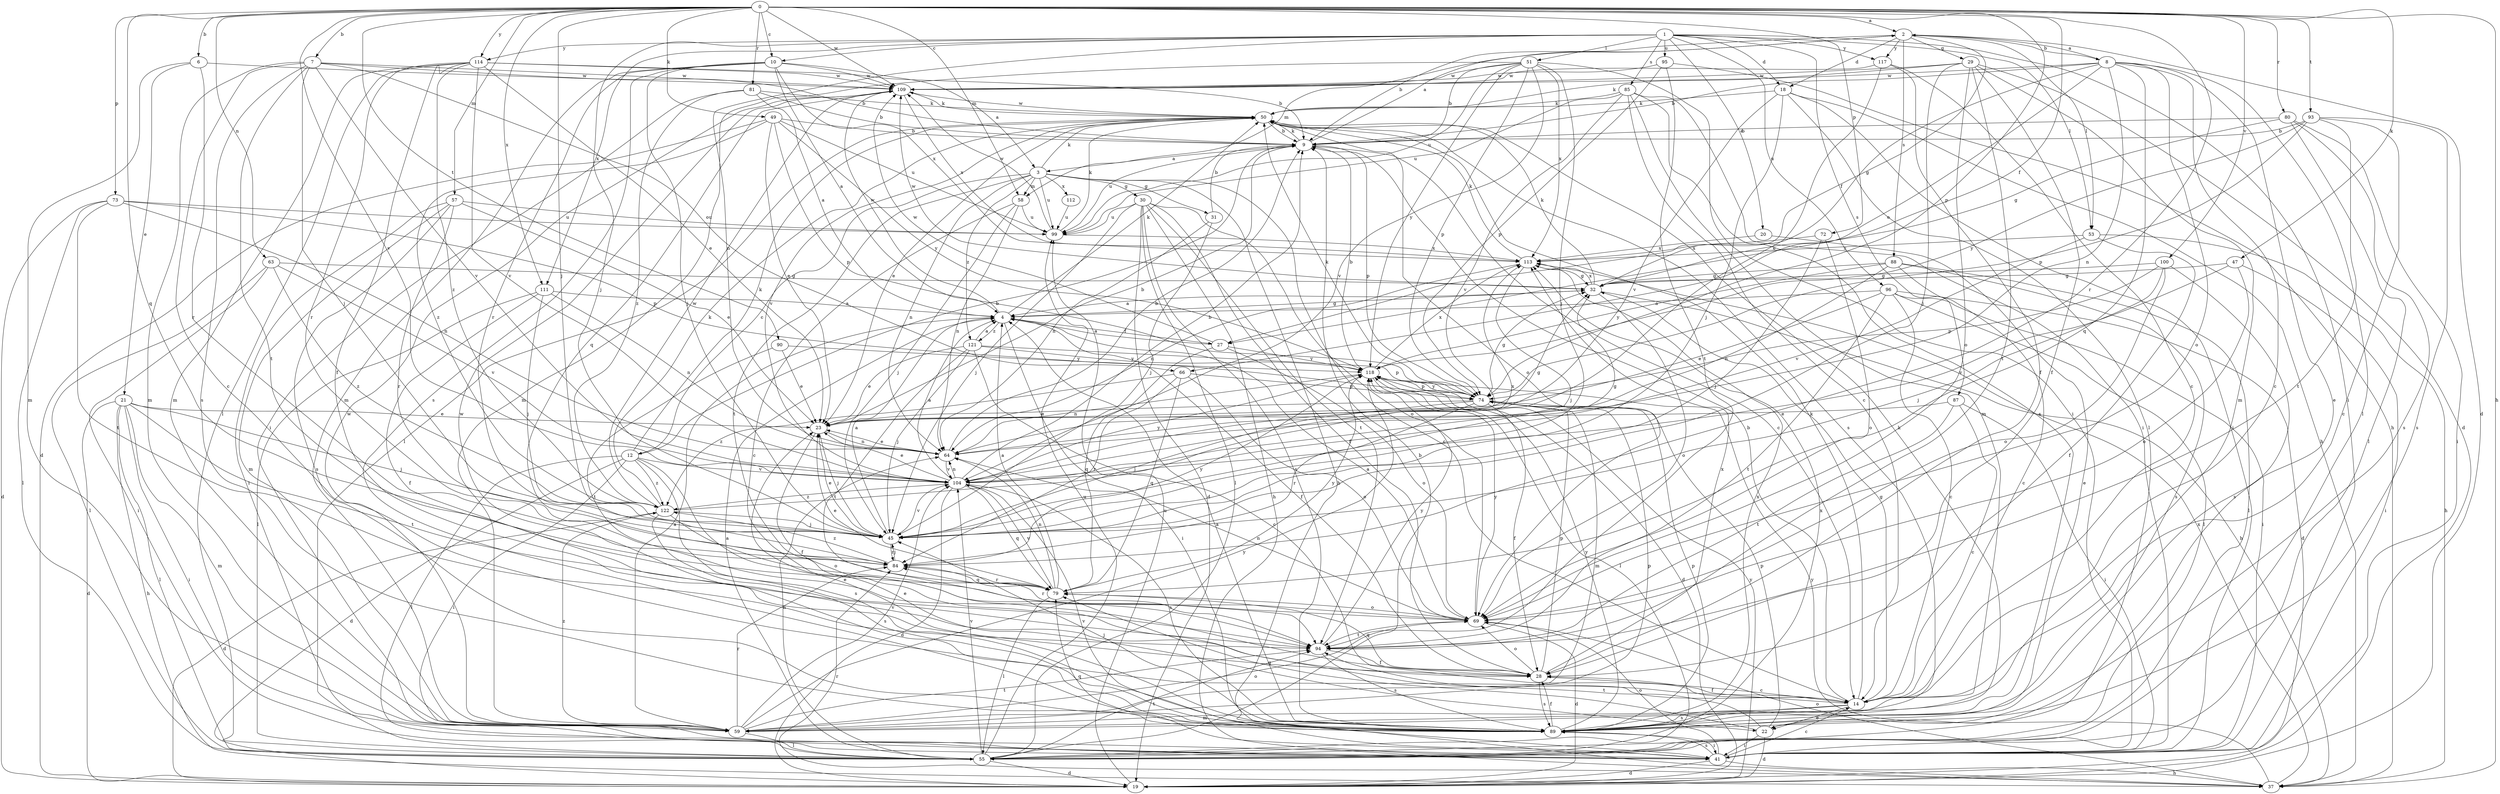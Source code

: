 strict digraph  {
0;
1;
2;
3;
4;
6;
7;
8;
9;
10;
12;
14;
18;
19;
20;
21;
22;
23;
27;
28;
29;
30;
31;
32;
37;
41;
45;
47;
49;
50;
51;
53;
55;
57;
58;
59;
63;
64;
66;
69;
72;
73;
74;
79;
80;
81;
84;
85;
87;
88;
89;
90;
93;
94;
95;
96;
99;
100;
104;
109;
111;
112;
113;
114;
117;
118;
121;
122;
0 -> 2  [label=a];
0 -> 6  [label=b];
0 -> 7  [label=b];
0 -> 10  [label=c];
0 -> 27  [label=f];
0 -> 37  [label=h];
0 -> 45  [label=j];
0 -> 47  [label=k];
0 -> 49  [label=k];
0 -> 57  [label=m];
0 -> 58  [label=m];
0 -> 63  [label=n];
0 -> 72  [label=p];
0 -> 73  [label=p];
0 -> 74  [label=p];
0 -> 79  [label=q];
0 -> 80  [label=r];
0 -> 81  [label=r];
0 -> 84  [label=r];
0 -> 90  [label=t];
0 -> 93  [label=t];
0 -> 100  [label=v];
0 -> 104  [label=v];
0 -> 109  [label=w];
0 -> 111  [label=x];
0 -> 114  [label=y];
1 -> 10  [label=c];
1 -> 18  [label=d];
1 -> 20  [label=e];
1 -> 41  [label=i];
1 -> 45  [label=j];
1 -> 51  [label=l];
1 -> 53  [label=l];
1 -> 64  [label=n];
1 -> 85  [label=s];
1 -> 87  [label=s];
1 -> 95  [label=u];
1 -> 96  [label=u];
1 -> 111  [label=x];
1 -> 114  [label=y];
1 -> 117  [label=y];
2 -> 8  [label=b];
2 -> 9  [label=b];
2 -> 18  [label=d];
2 -> 19  [label=d];
2 -> 27  [label=f];
2 -> 29  [label=g];
2 -> 53  [label=l];
2 -> 58  [label=m];
2 -> 88  [label=s];
2 -> 117  [label=y];
3 -> 12  [label=c];
3 -> 14  [label=c];
3 -> 30  [label=g];
3 -> 31  [label=g];
3 -> 37  [label=h];
3 -> 50  [label=k];
3 -> 58  [label=m];
3 -> 64  [label=n];
3 -> 94  [label=t];
3 -> 99  [label=u];
3 -> 112  [label=x];
3 -> 121  [label=z];
4 -> 27  [label=f];
4 -> 28  [label=f];
4 -> 32  [label=g];
4 -> 41  [label=i];
4 -> 50  [label=k];
4 -> 109  [label=w];
4 -> 121  [label=z];
6 -> 21  [label=e];
6 -> 59  [label=m];
6 -> 84  [label=r];
6 -> 109  [label=w];
7 -> 9  [label=b];
7 -> 14  [label=c];
7 -> 45  [label=j];
7 -> 59  [label=m];
7 -> 66  [label=o];
7 -> 89  [label=s];
7 -> 94  [label=t];
7 -> 104  [label=v];
7 -> 109  [label=w];
8 -> 2  [label=a];
8 -> 9  [label=b];
8 -> 14  [label=c];
8 -> 22  [label=e];
8 -> 32  [label=g];
8 -> 55  [label=l];
8 -> 64  [label=n];
8 -> 66  [label=o];
8 -> 69  [label=o];
8 -> 79  [label=q];
8 -> 109  [label=w];
9 -> 2  [label=a];
9 -> 3  [label=a];
9 -> 14  [label=c];
9 -> 50  [label=k];
9 -> 74  [label=p];
9 -> 99  [label=u];
10 -> 3  [label=a];
10 -> 4  [label=a];
10 -> 45  [label=j];
10 -> 59  [label=m];
10 -> 84  [label=r];
10 -> 89  [label=s];
10 -> 109  [label=w];
10 -> 113  [label=x];
12 -> 9  [label=b];
12 -> 19  [label=d];
12 -> 22  [label=e];
12 -> 41  [label=i];
12 -> 50  [label=k];
12 -> 55  [label=l];
12 -> 89  [label=s];
12 -> 104  [label=v];
12 -> 122  [label=z];
14 -> 9  [label=b];
14 -> 22  [label=e];
14 -> 28  [label=f];
14 -> 32  [label=g];
14 -> 50  [label=k];
14 -> 59  [label=m];
14 -> 89  [label=s];
18 -> 37  [label=h];
18 -> 41  [label=i];
18 -> 45  [label=j];
18 -> 50  [label=k];
18 -> 55  [label=l];
18 -> 104  [label=v];
19 -> 99  [label=u];
19 -> 118  [label=y];
20 -> 22  [label=e];
20 -> 113  [label=x];
21 -> 19  [label=d];
21 -> 23  [label=e];
21 -> 37  [label=h];
21 -> 41  [label=i];
21 -> 45  [label=j];
21 -> 55  [label=l];
21 -> 59  [label=m];
21 -> 94  [label=t];
22 -> 19  [label=d];
22 -> 41  [label=i];
22 -> 74  [label=p];
22 -> 79  [label=q];
22 -> 94  [label=t];
23 -> 9  [label=b];
23 -> 28  [label=f];
23 -> 45  [label=j];
23 -> 64  [label=n];
27 -> 4  [label=a];
27 -> 69  [label=o];
27 -> 79  [label=q];
27 -> 109  [label=w];
27 -> 118  [label=y];
28 -> 14  [label=c];
28 -> 69  [label=o];
28 -> 74  [label=p];
28 -> 79  [label=q];
28 -> 89  [label=s];
28 -> 113  [label=x];
29 -> 19  [label=d];
29 -> 28  [label=f];
29 -> 45  [label=j];
29 -> 50  [label=k];
29 -> 59  [label=m];
29 -> 69  [label=o];
29 -> 94  [label=t];
29 -> 109  [label=w];
30 -> 19  [label=d];
30 -> 28  [label=f];
30 -> 37  [label=h];
30 -> 45  [label=j];
30 -> 55  [label=l];
30 -> 69  [label=o];
30 -> 89  [label=s];
30 -> 94  [label=t];
30 -> 99  [label=u];
31 -> 9  [label=b];
31 -> 45  [label=j];
31 -> 64  [label=n];
32 -> 4  [label=a];
32 -> 37  [label=h];
32 -> 50  [label=k];
32 -> 69  [label=o];
32 -> 109  [label=w];
32 -> 113  [label=x];
37 -> 69  [label=o];
37 -> 84  [label=r];
37 -> 113  [label=x];
37 -> 118  [label=y];
41 -> 14  [label=c];
41 -> 19  [label=d];
41 -> 37  [label=h];
41 -> 69  [label=o];
41 -> 79  [label=q];
41 -> 89  [label=s];
41 -> 104  [label=v];
45 -> 4  [label=a];
45 -> 23  [label=e];
45 -> 84  [label=r];
45 -> 104  [label=v];
47 -> 32  [label=g];
47 -> 41  [label=i];
47 -> 69  [label=o];
47 -> 104  [label=v];
49 -> 9  [label=b];
49 -> 19  [label=d];
49 -> 23  [label=e];
49 -> 74  [label=p];
49 -> 99  [label=u];
49 -> 118  [label=y];
49 -> 122  [label=z];
50 -> 9  [label=b];
50 -> 23  [label=e];
50 -> 55  [label=l];
50 -> 69  [label=o];
50 -> 89  [label=s];
50 -> 104  [label=v];
50 -> 109  [label=w];
51 -> 9  [label=b];
51 -> 41  [label=i];
51 -> 45  [label=j];
51 -> 59  [label=m];
51 -> 74  [label=p];
51 -> 99  [label=u];
51 -> 104  [label=v];
51 -> 109  [label=w];
51 -> 113  [label=x];
51 -> 118  [label=y];
53 -> 28  [label=f];
53 -> 37  [label=h];
53 -> 104  [label=v];
53 -> 113  [label=x];
55 -> 4  [label=a];
55 -> 9  [label=b];
55 -> 19  [label=d];
55 -> 64  [label=n];
55 -> 94  [label=t];
55 -> 99  [label=u];
55 -> 104  [label=v];
55 -> 113  [label=x];
57 -> 23  [label=e];
57 -> 41  [label=i];
57 -> 59  [label=m];
57 -> 84  [label=r];
57 -> 89  [label=s];
57 -> 99  [label=u];
58 -> 14  [label=c];
58 -> 45  [label=j];
58 -> 64  [label=n];
58 -> 99  [label=u];
59 -> 4  [label=a];
59 -> 55  [label=l];
59 -> 69  [label=o];
59 -> 74  [label=p];
59 -> 84  [label=r];
59 -> 94  [label=t];
59 -> 104  [label=v];
59 -> 109  [label=w];
59 -> 118  [label=y];
59 -> 122  [label=z];
63 -> 32  [label=g];
63 -> 41  [label=i];
63 -> 55  [label=l];
63 -> 104  [label=v];
63 -> 122  [label=z];
64 -> 9  [label=b];
64 -> 23  [label=e];
64 -> 32  [label=g];
64 -> 104  [label=v];
66 -> 69  [label=o];
66 -> 74  [label=p];
66 -> 79  [label=q];
66 -> 84  [label=r];
66 -> 122  [label=z];
69 -> 4  [label=a];
69 -> 19  [label=d];
69 -> 64  [label=n];
69 -> 84  [label=r];
69 -> 94  [label=t];
69 -> 118  [label=y];
72 -> 45  [label=j];
72 -> 69  [label=o];
72 -> 113  [label=x];
73 -> 19  [label=d];
73 -> 55  [label=l];
73 -> 64  [label=n];
73 -> 74  [label=p];
73 -> 94  [label=t];
73 -> 99  [label=u];
74 -> 23  [label=e];
74 -> 28  [label=f];
74 -> 32  [label=g];
74 -> 45  [label=j];
74 -> 50  [label=k];
74 -> 59  [label=m];
74 -> 84  [label=r];
74 -> 118  [label=y];
79 -> 4  [label=a];
79 -> 23  [label=e];
79 -> 55  [label=l];
79 -> 64  [label=n];
79 -> 69  [label=o];
79 -> 84  [label=r];
79 -> 104  [label=v];
79 -> 118  [label=y];
80 -> 9  [label=b];
80 -> 32  [label=g];
80 -> 41  [label=i];
80 -> 55  [label=l];
80 -> 89  [label=s];
81 -> 4  [label=a];
81 -> 9  [label=b];
81 -> 41  [label=i];
81 -> 50  [label=k];
81 -> 122  [label=z];
84 -> 45  [label=j];
84 -> 79  [label=q];
84 -> 118  [label=y];
84 -> 122  [label=z];
85 -> 14  [label=c];
85 -> 41  [label=i];
85 -> 50  [label=k];
85 -> 59  [label=m];
85 -> 89  [label=s];
85 -> 99  [label=u];
85 -> 104  [label=v];
87 -> 14  [label=c];
87 -> 23  [label=e];
87 -> 41  [label=i];
87 -> 94  [label=t];
88 -> 14  [label=c];
88 -> 32  [label=g];
88 -> 55  [label=l];
88 -> 64  [label=n];
88 -> 89  [label=s];
88 -> 118  [label=y];
89 -> 4  [label=a];
89 -> 23  [label=e];
89 -> 28  [label=f];
89 -> 41  [label=i];
89 -> 45  [label=j];
89 -> 50  [label=k];
89 -> 74  [label=p];
89 -> 109  [label=w];
89 -> 113  [label=x];
89 -> 118  [label=y];
90 -> 23  [label=e];
90 -> 94  [label=t];
90 -> 118  [label=y];
93 -> 9  [label=b];
93 -> 14  [label=c];
93 -> 74  [label=p];
93 -> 89  [label=s];
93 -> 94  [label=t];
93 -> 118  [label=y];
94 -> 28  [label=f];
94 -> 89  [label=s];
94 -> 118  [label=y];
95 -> 37  [label=h];
95 -> 74  [label=p];
95 -> 94  [label=t];
95 -> 109  [label=w];
96 -> 4  [label=a];
96 -> 14  [label=c];
96 -> 19  [label=d];
96 -> 23  [label=e];
96 -> 41  [label=i];
96 -> 55  [label=l];
96 -> 94  [label=t];
99 -> 50  [label=k];
99 -> 109  [label=w];
99 -> 113  [label=x];
100 -> 32  [label=g];
100 -> 45  [label=j];
100 -> 69  [label=o];
100 -> 74  [label=p];
100 -> 89  [label=s];
104 -> 4  [label=a];
104 -> 9  [label=b];
104 -> 19  [label=d];
104 -> 23  [label=e];
104 -> 32  [label=g];
104 -> 64  [label=n];
104 -> 79  [label=q];
104 -> 89  [label=s];
104 -> 118  [label=y];
104 -> 122  [label=z];
109 -> 50  [label=k];
109 -> 79  [label=q];
109 -> 113  [label=x];
111 -> 4  [label=a];
111 -> 28  [label=f];
111 -> 45  [label=j];
111 -> 55  [label=l];
111 -> 64  [label=n];
112 -> 99  [label=u];
113 -> 32  [label=g];
113 -> 45  [label=j];
113 -> 50  [label=k];
113 -> 64  [label=n];
114 -> 9  [label=b];
114 -> 23  [label=e];
114 -> 28  [label=f];
114 -> 55  [label=l];
114 -> 59  [label=m];
114 -> 84  [label=r];
114 -> 104  [label=v];
114 -> 109  [label=w];
114 -> 122  [label=z];
117 -> 14  [label=c];
117 -> 23  [label=e];
117 -> 28  [label=f];
117 -> 109  [label=w];
118 -> 9  [label=b];
118 -> 19  [label=d];
118 -> 55  [label=l];
118 -> 64  [label=n];
118 -> 74  [label=p];
118 -> 113  [label=x];
121 -> 4  [label=a];
121 -> 14  [label=c];
121 -> 23  [label=e];
121 -> 45  [label=j];
121 -> 74  [label=p];
121 -> 94  [label=t];
121 -> 118  [label=y];
122 -> 19  [label=d];
122 -> 45  [label=j];
122 -> 50  [label=k];
122 -> 69  [label=o];
122 -> 89  [label=s];
122 -> 109  [label=w];
122 -> 113  [label=x];
}
